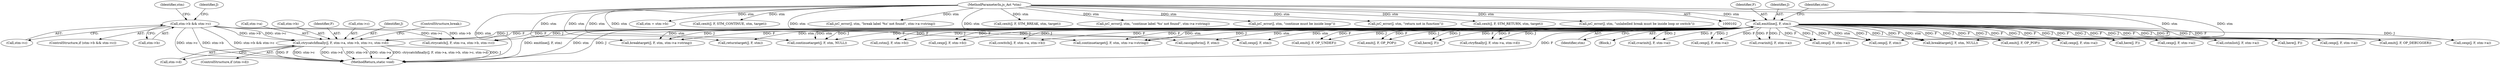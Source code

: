digraph "0_ghostscript_5008105780c0b0182ea6eda83ad5598f225be3ee@pointer" {
"1000763" [label="(Call,ctrycatchfinally(J, F, stm->a, stm->b, stm->c, stm->d))"];
"1000111" [label="(Call,emitline(J, F, stm))"];
"1000104" [label="(MethodParameterIn,js_Ast *stm)"];
"1000751" [label="(Call,stm->b && stm->c)"];
"1000561" [label="(Call,breaktarget(J, F, stm, stm->a->string))"];
"1000769" [label="(Call,stm->b)"];
"1000647" [label="(Call,continuetarget(J, F, stm, NULL))"];
"1000752" [label="(Call,stm->b)"];
"1000513" [label="(Call,cstm(J, F, stm->b))"];
"1000104" [label="(MethodParameterIn,js_Ast *stm)"];
"1000414" [label="(Call,cexp(J, F, stm->b))"];
"1000492" [label="(Call,cswitch(J, F, stm->a, stm->b))"];
"1000622" [label="(Call,continuetarget(J, F, stm, stm->a->string))"];
"1000802" [label="(ControlStructure,break;)"];
"1000687" [label="(Call,emit(J, F, OP_UNDEF))"];
"1000693" [label="(Call,returntarget(J, F, stm))"];
"1000772" [label="(Call,stm->c)"];
"1000819" [label="(Call,cexp(J, F, stm))"];
"1000775" [label="(Call,stm->d)"];
"1000815" [label="(Call,emit(J, F, OP_POP))"];
"1000225" [label="(Call,here(J, F))"];
"1000779" [label="(Call,ctrycatch(J, F, stm->a, stm->b, stm->c))"];
"1000759" [label="(ControlStructure,if (stm->d))"];
"1000793" [label="(Call,ctryfinally(J, F, stm->a, stm->d))"];
"1000114" [label="(Identifier,stm)"];
"1000113" [label="(Identifier,F)"];
"1000525" [label="(Call,stm = stm->b)"];
"1000834" [label="(MethodReturn,static void)"];
"1000112" [label="(Identifier,J)"];
"1000763" [label="(Call,ctrycatchfinally(J, F, stm->a, stm->b, stm->c, stm->d))"];
"1000105" [label="(Block,)"];
"1000146" [label="(Call,cvarinit(J, F, stm->a))"];
"1000716" [label="(Call,cexp(J, F, stm->a))"];
"1000659" [label="(Call,cexit(J, F, STM_CONTINUE, stm, target))"];
"1000765" [label="(Identifier,F)"];
"1000751" [label="(Call,stm->b && stm->c)"];
"1000314" [label="(Call,cvarinit(J, F, stm->a))"];
"1000764" [label="(Identifier,J)"];
"1000598" [label="(Call,cexit(J, F, STM_BREAK, stm, target))"];
"1000634" [label="(Call,jsC_error(J, stm, \"continue label '%s' not found\", stm->a->string))"];
"1000199" [label="(Call,cexp(J, F, stm->a))"];
"1000825" [label="(Call,cexp(J, F, stm))"];
"1000111" [label="(Call,emitline(J, F, stm))"];
"1000766" [label="(Call,stm->a)"];
"1000794" [label="(Identifier,J)"];
"1000586" [label="(Call,breaktarget(J, F, stm, NULL))"];
"1000655" [label="(Call,jsC_error(J, stm, \"continue must be inside loop\"))"];
"1000755" [label="(Call,stm->c)"];
"1000136" [label="(Call,emit(J, F, OP_POP))"];
"1000573" [label="(Call,jsC_error(J, stm, \"break label '%s' not found\", stm->a->string))"];
"1000750" [label="(ControlStructure,if (stm->b && stm->c))"];
"1000159" [label="(Call,cexp(J, F, stm->a))"];
"1000264" [label="(Call,here(J, F))"];
"1000117" [label="(Identifier,stm)"];
"1000680" [label="(Call,cexp(J, F, stm->a))"];
"1000123" [label="(Call,cstmlist(J, F, stm->a))"];
"1000700" [label="(Call,jsC_error(J, stm, \"return not in function\"))"];
"1000704" [label="(Call,cexit(J, F, STM_RETURN, stm, target))"];
"1000761" [label="(Identifier,stm)"];
"1000594" [label="(Call,jsC_error(J, stm, \"unlabelled break must be inside loop or switch\"))"];
"1000339" [label="(Call,here(J, F))"];
"1000327" [label="(Call,cexp(J, F, stm->a))"];
"1000804" [label="(Call,emit(J, F, OP_DEBUGGER))"];
"1000728" [label="(Call,cexp(J, F, stm->a))"];
"1000440" [label="(Call,cassignforin(J, F, stm))"];
"1000763" -> "1000759"  [label="AST: "];
"1000763" -> "1000775"  [label="CFG: "];
"1000764" -> "1000763"  [label="AST: "];
"1000765" -> "1000763"  [label="AST: "];
"1000766" -> "1000763"  [label="AST: "];
"1000769" -> "1000763"  [label="AST: "];
"1000772" -> "1000763"  [label="AST: "];
"1000775" -> "1000763"  [label="AST: "];
"1000802" -> "1000763"  [label="CFG: "];
"1000763" -> "1000834"  [label="DDG: stm->b"];
"1000763" -> "1000834"  [label="DDG: stm->a"];
"1000763" -> "1000834"  [label="DDG: ctrycatchfinally(J, F, stm->a, stm->b, stm->c, stm->d)"];
"1000763" -> "1000834"  [label="DDG: J"];
"1000763" -> "1000834"  [label="DDG: F"];
"1000763" -> "1000834"  [label="DDG: stm->c"];
"1000763" -> "1000834"  [label="DDG: stm->d"];
"1000111" -> "1000763"  [label="DDG: J"];
"1000111" -> "1000763"  [label="DDG: F"];
"1000751" -> "1000763"  [label="DDG: stm->b"];
"1000751" -> "1000763"  [label="DDG: stm->c"];
"1000111" -> "1000105"  [label="AST: "];
"1000111" -> "1000114"  [label="CFG: "];
"1000112" -> "1000111"  [label="AST: "];
"1000113" -> "1000111"  [label="AST: "];
"1000114" -> "1000111"  [label="AST: "];
"1000117" -> "1000111"  [label="CFG: "];
"1000111" -> "1000834"  [label="DDG: stm"];
"1000111" -> "1000834"  [label="DDG: J"];
"1000111" -> "1000834"  [label="DDG: F"];
"1000111" -> "1000834"  [label="DDG: emitline(J, F, stm)"];
"1000104" -> "1000111"  [label="DDG: stm"];
"1000111" -> "1000123"  [label="DDG: J"];
"1000111" -> "1000123"  [label="DDG: F"];
"1000111" -> "1000136"  [label="DDG: J"];
"1000111" -> "1000136"  [label="DDG: F"];
"1000111" -> "1000146"  [label="DDG: J"];
"1000111" -> "1000146"  [label="DDG: F"];
"1000111" -> "1000159"  [label="DDG: J"];
"1000111" -> "1000159"  [label="DDG: F"];
"1000111" -> "1000199"  [label="DDG: J"];
"1000111" -> "1000199"  [label="DDG: F"];
"1000111" -> "1000225"  [label="DDG: J"];
"1000111" -> "1000225"  [label="DDG: F"];
"1000111" -> "1000264"  [label="DDG: J"];
"1000111" -> "1000264"  [label="DDG: F"];
"1000111" -> "1000314"  [label="DDG: J"];
"1000111" -> "1000314"  [label="DDG: F"];
"1000111" -> "1000327"  [label="DDG: J"];
"1000111" -> "1000327"  [label="DDG: F"];
"1000111" -> "1000339"  [label="DDG: J"];
"1000111" -> "1000339"  [label="DDG: F"];
"1000111" -> "1000414"  [label="DDG: J"];
"1000111" -> "1000414"  [label="DDG: F"];
"1000111" -> "1000440"  [label="DDG: stm"];
"1000111" -> "1000492"  [label="DDG: J"];
"1000111" -> "1000492"  [label="DDG: F"];
"1000111" -> "1000513"  [label="DDG: J"];
"1000111" -> "1000513"  [label="DDG: F"];
"1000111" -> "1000561"  [label="DDG: J"];
"1000111" -> "1000561"  [label="DDG: F"];
"1000111" -> "1000561"  [label="DDG: stm"];
"1000111" -> "1000586"  [label="DDG: J"];
"1000111" -> "1000586"  [label="DDG: F"];
"1000111" -> "1000586"  [label="DDG: stm"];
"1000111" -> "1000622"  [label="DDG: J"];
"1000111" -> "1000622"  [label="DDG: F"];
"1000111" -> "1000622"  [label="DDG: stm"];
"1000111" -> "1000647"  [label="DDG: J"];
"1000111" -> "1000647"  [label="DDG: F"];
"1000111" -> "1000647"  [label="DDG: stm"];
"1000111" -> "1000680"  [label="DDG: J"];
"1000111" -> "1000680"  [label="DDG: F"];
"1000111" -> "1000687"  [label="DDG: J"];
"1000111" -> "1000687"  [label="DDG: F"];
"1000111" -> "1000693"  [label="DDG: stm"];
"1000111" -> "1000716"  [label="DDG: J"];
"1000111" -> "1000716"  [label="DDG: F"];
"1000111" -> "1000728"  [label="DDG: J"];
"1000111" -> "1000728"  [label="DDG: F"];
"1000111" -> "1000779"  [label="DDG: J"];
"1000111" -> "1000779"  [label="DDG: F"];
"1000111" -> "1000793"  [label="DDG: J"];
"1000111" -> "1000793"  [label="DDG: F"];
"1000111" -> "1000804"  [label="DDG: J"];
"1000111" -> "1000804"  [label="DDG: F"];
"1000111" -> "1000815"  [label="DDG: J"];
"1000111" -> "1000815"  [label="DDG: F"];
"1000111" -> "1000819"  [label="DDG: stm"];
"1000111" -> "1000825"  [label="DDG: J"];
"1000111" -> "1000825"  [label="DDG: F"];
"1000111" -> "1000825"  [label="DDG: stm"];
"1000104" -> "1000102"  [label="AST: "];
"1000104" -> "1000834"  [label="DDG: stm"];
"1000104" -> "1000440"  [label="DDG: stm"];
"1000104" -> "1000525"  [label="DDG: stm"];
"1000104" -> "1000561"  [label="DDG: stm"];
"1000104" -> "1000573"  [label="DDG: stm"];
"1000104" -> "1000586"  [label="DDG: stm"];
"1000104" -> "1000594"  [label="DDG: stm"];
"1000104" -> "1000598"  [label="DDG: stm"];
"1000104" -> "1000622"  [label="DDG: stm"];
"1000104" -> "1000634"  [label="DDG: stm"];
"1000104" -> "1000647"  [label="DDG: stm"];
"1000104" -> "1000655"  [label="DDG: stm"];
"1000104" -> "1000659"  [label="DDG: stm"];
"1000104" -> "1000693"  [label="DDG: stm"];
"1000104" -> "1000700"  [label="DDG: stm"];
"1000104" -> "1000704"  [label="DDG: stm"];
"1000104" -> "1000819"  [label="DDG: stm"];
"1000104" -> "1000825"  [label="DDG: stm"];
"1000751" -> "1000750"  [label="AST: "];
"1000751" -> "1000752"  [label="CFG: "];
"1000751" -> "1000755"  [label="CFG: "];
"1000752" -> "1000751"  [label="AST: "];
"1000755" -> "1000751"  [label="AST: "];
"1000761" -> "1000751"  [label="CFG: "];
"1000794" -> "1000751"  [label="CFG: "];
"1000751" -> "1000834"  [label="DDG: stm->b && stm->c"];
"1000751" -> "1000834"  [label="DDG: stm->c"];
"1000751" -> "1000834"  [label="DDG: stm->b"];
"1000751" -> "1000779"  [label="DDG: stm->b"];
"1000751" -> "1000779"  [label="DDG: stm->c"];
}
